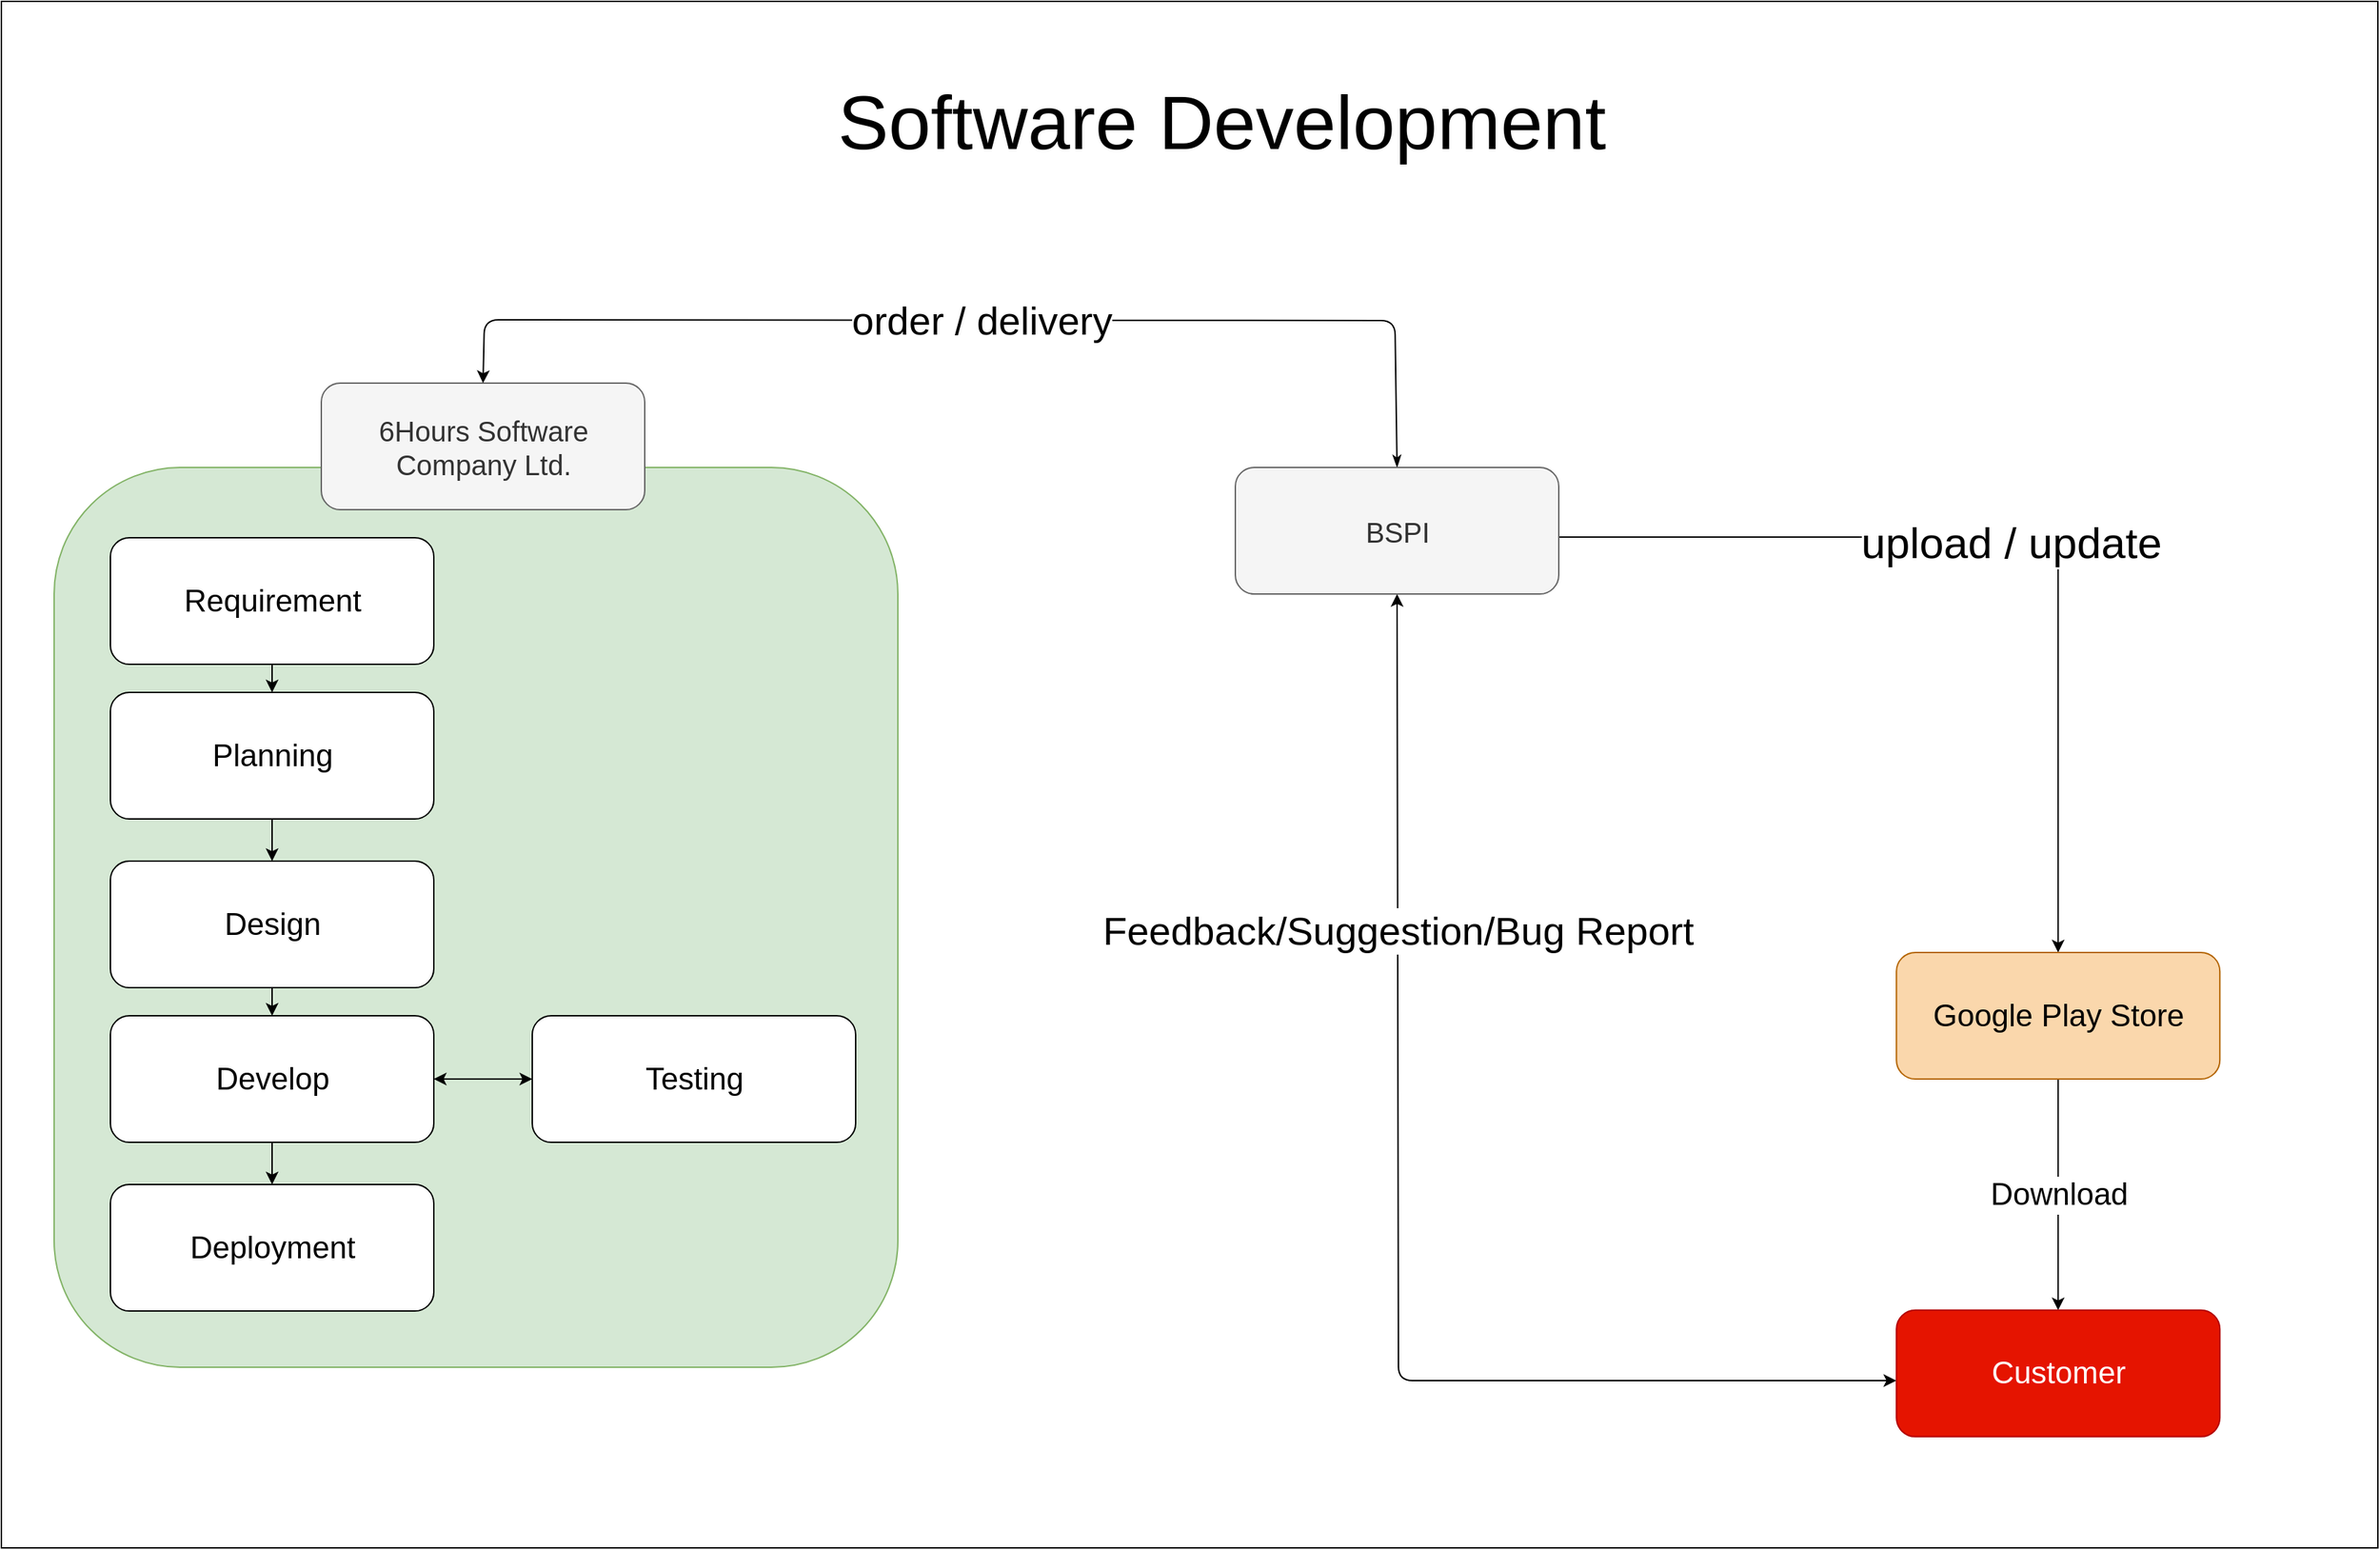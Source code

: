 <mxfile version="10.6.0" type="github"><diagram id="_4Gg-TKVNMU4XP4fb0Fz" name="Page-1"><mxGraphModel dx="2525" dy="1443" grid="1" gridSize="10" guides="1" tooltips="1" connect="1" arrows="1" fold="1" page="1" pageScale="1" pageWidth="850" pageHeight="1100" math="0" shadow="0"><root><mxCell id="0"/><mxCell id="1" parent="0"/><mxCell id="L8AU2VVw_bmX-V4IPNlR-16" value="" style="rounded=0;whiteSpace=wrap;html=1;fontSize=54;" parent="1" vertex="1"><mxGeometry x="40" y="90" width="1690" height="1100" as="geometry"/></mxCell><mxCell id="L8AU2VVw_bmX-V4IPNlR-5" value="upload / update" style="edgeStyle=orthogonalEdgeStyle;rounded=0;orthogonalLoop=1;jettySize=auto;html=1;entryX=0.5;entryY=0;entryDx=0;entryDy=0;fontSize=31;exitX=0;exitY=0.75;exitDx=0;exitDy=0;" parent="1" source="JvbYvJGQFCC8Bi67AofF-60" target="JvbYvJGQFCC8Bi67AofF-19" edge="1"><mxGeometry x="0.266" y="-4" relative="1" as="geometry"><Array as="points"><mxPoint x="917.5" y="471"/><mxPoint x="1503.5" y="471"/></Array><mxPoint as="offset"/></mxGeometry></mxCell><mxCell id="JvbYvJGQFCC8Bi67AofF-9" value="" style="rounded=1;whiteSpace=wrap;html=1;fillColor=#d5e8d4;strokeColor=#82b366;" parent="1" vertex="1"><mxGeometry x="77.5" y="421.5" width="600" height="640" as="geometry"/></mxCell><mxCell id="cOc5OjOTB0Sk3N7PSCbI-2" value="6Hours Software Company Ltd." style="rounded=1;whiteSpace=wrap;html=1;fontSize=20;fillColor=#f5f5f5;strokeColor=#666666;fontColor=#333333;" parent="1" vertex="1"><mxGeometry x="267.5" y="361.5" width="230" height="90" as="geometry"/></mxCell><mxCell id="JvbYvJGQFCC8Bi67AofF-1" value="&lt;div style=&quot;font-size: 22px;&quot;&gt;Requirement&lt;/div&gt;" style="rounded=1;whiteSpace=wrap;html=1;fontSize=22;" parent="1" vertex="1"><mxGeometry x="117.5" y="471.5" width="230" height="90" as="geometry"/></mxCell><mxCell id="JvbYvJGQFCC8Bi67AofF-49" style="edgeStyle=orthogonalEdgeStyle;rounded=0;orthogonalLoop=1;jettySize=auto;html=1;exitX=0.5;exitY=1;exitDx=0;exitDy=0;entryX=0.5;entryY=0;entryDx=0;entryDy=0;fontSize=22;" parent="1" source="JvbYvJGQFCC8Bi67AofF-2" target="JvbYvJGQFCC8Bi67AofF-3" edge="1"><mxGeometry relative="1" as="geometry"/></mxCell><mxCell id="JvbYvJGQFCC8Bi67AofF-2" value="&lt;div style=&quot;font-size: 22px;&quot;&gt;Planning&lt;/div&gt;" style="rounded=1;whiteSpace=wrap;html=1;fontSize=22;" parent="1" vertex="1"><mxGeometry x="117.5" y="581.5" width="230" height="90" as="geometry"/></mxCell><mxCell id="JvbYvJGQFCC8Bi67AofF-50" style="edgeStyle=orthogonalEdgeStyle;rounded=0;orthogonalLoop=1;jettySize=auto;html=1;exitX=0.5;exitY=1;exitDx=0;exitDy=0;entryX=0.5;entryY=0;entryDx=0;entryDy=0;fontSize=22;" parent="1" source="JvbYvJGQFCC8Bi67AofF-3" target="JvbYvJGQFCC8Bi67AofF-4" edge="1"><mxGeometry relative="1" as="geometry"/></mxCell><mxCell id="JvbYvJGQFCC8Bi67AofF-3" value="Design" style="rounded=1;whiteSpace=wrap;html=1;fontSize=22;" parent="1" vertex="1"><mxGeometry x="117.5" y="701.5" width="230" height="90" as="geometry"/></mxCell><mxCell id="JvbYvJGQFCC8Bi67AofF-51" style="edgeStyle=orthogonalEdgeStyle;rounded=0;orthogonalLoop=1;jettySize=auto;html=1;exitX=0.5;exitY=1;exitDx=0;exitDy=0;entryX=0.5;entryY=0;entryDx=0;entryDy=0;fontSize=22;" parent="1" source="JvbYvJGQFCC8Bi67AofF-4" target="JvbYvJGQFCC8Bi67AofF-6" edge="1"><mxGeometry relative="1" as="geometry"/></mxCell><mxCell id="JvbYvJGQFCC8Bi67AofF-4" value="&lt;div style=&quot;font-size: 22px;&quot;&gt;Develop&lt;/div&gt;" style="rounded=1;whiteSpace=wrap;html=1;fontSize=22;" parent="1" vertex="1"><mxGeometry x="117.5" y="811.5" width="230" height="90" as="geometry"/></mxCell><mxCell id="JvbYvJGQFCC8Bi67AofF-5" value="Testing" style="rounded=1;whiteSpace=wrap;html=1;fontSize=22;" parent="1" vertex="1"><mxGeometry x="417.5" y="811.5" width="230" height="90" as="geometry"/></mxCell><mxCell id="JvbYvJGQFCC8Bi67AofF-6" value="Deployment" style="rounded=1;whiteSpace=wrap;html=1;fontSize=22;" parent="1" vertex="1"><mxGeometry x="117.5" y="931.5" width="230" height="90" as="geometry"/></mxCell><mxCell id="JvbYvJGQFCC8Bi67AofF-7" value="" style="endArrow=classic;startArrow=classic;html=1;entryX=0;entryY=0.5;entryDx=0;entryDy=0;exitX=1;exitY=0.5;exitDx=0;exitDy=0;" parent="1" source="JvbYvJGQFCC8Bi67AofF-4" target="JvbYvJGQFCC8Bi67AofF-5" edge="1"><mxGeometry width="50" height="50" relative="1" as="geometry"><mxPoint x="117.5" y="1091.5" as="sourcePoint"/><mxPoint x="167.5" y="1041.5" as="targetPoint"/></mxGeometry></mxCell><mxCell id="JvbYvJGQFCC8Bi67AofF-37" value="Download" style="edgeStyle=orthogonalEdgeStyle;rounded=0;orthogonalLoop=1;jettySize=auto;html=1;fontSize=22;" parent="1" source="JvbYvJGQFCC8Bi67AofF-19" target="JvbYvJGQFCC8Bi67AofF-36" edge="1"><mxGeometry relative="1" as="geometry"/></mxCell><mxCell id="JvbYvJGQFCC8Bi67AofF-19" value="&lt;div style=&quot;font-size: 22px;&quot;&gt;Google Play Store&lt;/div&gt;" style="rounded=1;whiteSpace=wrap;html=1;fontSize=22;fillColor=#fad7ac;strokeColor=#b46504;" parent="1" vertex="1"><mxGeometry x="1387.618" y="766.5" width="230" height="90" as="geometry"/></mxCell><mxCell id="JvbYvJGQFCC8Bi67AofF-36" value="Customer" style="rounded=1;whiteSpace=wrap;html=1;fontSize=22;fillColor=#e51400;strokeColor=#B20000;fontColor=#ffffff;" parent="1" vertex="1"><mxGeometry x="1387.618" y="1020.929" width="230" height="90" as="geometry"/></mxCell><mxCell id="JvbYvJGQFCC8Bi67AofF-25" value="order / delivery" style="endArrow=classic;html=1;exitX=0.5;exitY=0;exitDx=0;exitDy=0;entryX=0.5;entryY=0;entryDx=0;entryDy=0;fontSize=28;startArrow=classicThin;startFill=1;" parent="1" source="JvbYvJGQFCC8Bi67AofF-60" target="cOc5OjOTB0Sk3N7PSCbI-2" edge="1"><mxGeometry width="50" height="50" relative="1" as="geometry"><mxPoint x="77.5" y="1141.5" as="sourcePoint"/><mxPoint x="127.5" y="1091.5" as="targetPoint"/><Array as="points"><mxPoint x="1031" y="317"/><mxPoint x="383.5" y="316.5"/></Array></mxGeometry></mxCell><mxCell id="JvbYvJGQFCC8Bi67AofF-46" value="" style="endArrow=classic;html=1;fontSize=22;entryX=0.5;entryY=0;entryDx=0;entryDy=0;exitX=0.5;exitY=1;exitDx=0;exitDy=0;" parent="1" source="JvbYvJGQFCC8Bi67AofF-1" target="JvbYvJGQFCC8Bi67AofF-2" edge="1"><mxGeometry width="50" height="50" relative="1" as="geometry"><mxPoint x="77.5" y="1271.5" as="sourcePoint"/><mxPoint x="127.5" y="1221.5" as="targetPoint"/></mxGeometry></mxCell><mxCell id="JvbYvJGQFCC8Bi67AofF-57" value="Feedback/Suggestion/Bug Report" style="endArrow=classic;startArrow=classic;html=1;fontSize=28;exitX=0.5;exitY=1;exitDx=0;exitDy=0;" parent="1" source="JvbYvJGQFCC8Bi67AofF-60" edge="1"><mxGeometry x="-0.477" width="50" height="50" relative="1" as="geometry"><mxPoint x="1091.5" y="741" as="sourcePoint"/><mxPoint x="1387.5" y="1071" as="targetPoint"/><Array as="points"><mxPoint x="1033.5" y="1071"/></Array><mxPoint y="1" as="offset"/></mxGeometry></mxCell><mxCell id="JvbYvJGQFCC8Bi67AofF-60" value="BSPI" style="rounded=1;whiteSpace=wrap;html=1;fontSize=20;fillColor=#f5f5f5;strokeColor=#666666;fontColor=#333333;" parent="1" vertex="1"><mxGeometry x="917.5" y="421.5" width="230" height="90" as="geometry"/></mxCell><mxCell id="L8AU2VVw_bmX-V4IPNlR-12" value="Software Development" style="text;html=1;strokeColor=none;fillColor=none;align=center;verticalAlign=middle;whiteSpace=wrap;rounded=0;fontSize=54;fontStyle=0" parent="1" vertex="1"><mxGeometry x="497.5" y="101" width="820" height="150" as="geometry"/></mxCell></root></mxGraphModel></diagram></mxfile>